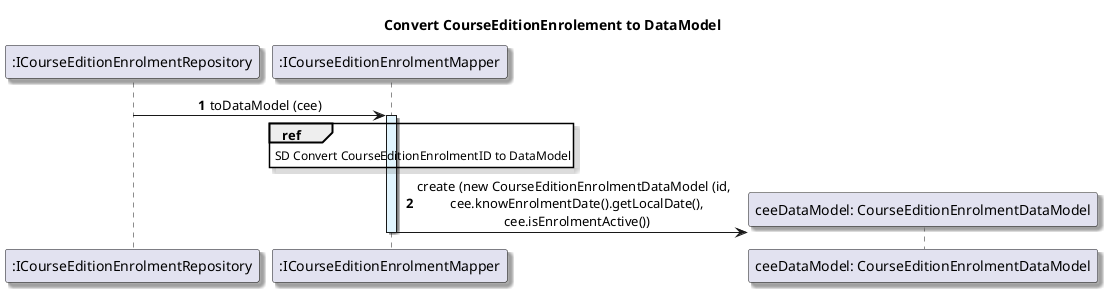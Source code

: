 @startuml

title Convert CourseEditionEnrolement to DataModel

autonumber
skinparam {
  ActivityPadding 2
  ActivityMargin 2
  BoxPadding 2
}
skinparam defaultTextAlignment center
skinparam shadowing true

participant ":ICourseEditionEnrolmentRepository" as ICourseEditionEnrolmentRepository
participant ":ICourseEditionEnrolmentMapper" as ceeMapper

ICourseEditionEnrolmentRepository -> ceeMapper: toDataModel (cee)
activate ceeMapper #E1F5FE

ref over ceeMapper
    SD Convert CourseEditionEnrolmentID to DataModel
end

create "ceeDataModel: CourseEditionEnrolmentDataModel"
ceeMapper -> "ceeDataModel: CourseEditionEnrolmentDataModel": create (new CourseEditionEnrolmentDataModel (id, \n cee.knowEnrolmentDate().getLocalDate(),\n cee.isEnrolmentActive())
deactivate ceeMapper

@enduml